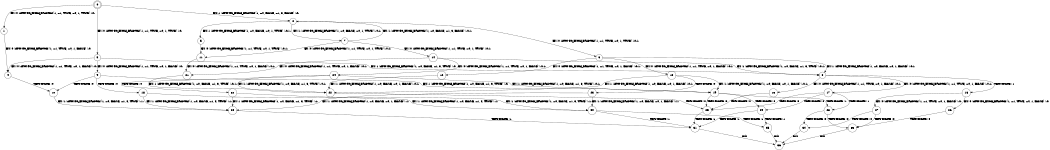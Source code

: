 digraph BCG {
size = "7, 10.5";
center = TRUE;
node [shape = circle];
0 [peripheries = 2];
0 -> 1 [label = "EX !0 !ATOMIC_EXCH_BRANCH (1, +1, TRUE, +0, 1, TRUE) !:0:"];
0 -> 2 [label = "EX !1 !ATOMIC_EXCH_BRANCH (1, +0, FALSE, +1, 3, FALSE) !:0:"];
0 -> 3 [label = "EX !0 !ATOMIC_EXCH_BRANCH (1, +1, TRUE, +0, 1, TRUE) !:0:"];
1 -> 4 [label = "EX !0 !ATOMIC_EXCH_BRANCH (1, +1, TRUE, +0, 1, FALSE) !:0:"];
2 -> 5 [label = "EX !1 !ATOMIC_EXCH_BRANCH (1, +0, FALSE, +0, 1, TRUE) !:0:1:"];
2 -> 6 [label = "EX !0 !ATOMIC_EXCH_BRANCH (1, +1, TRUE, +0, 1, TRUE) !:0:1:"];
2 -> 7 [label = "EX !1 !ATOMIC_EXCH_BRANCH (1, +0, FALSE, +0, 1, TRUE) !:0:1:"];
3 -> 4 [label = "EX !0 !ATOMIC_EXCH_BRANCH (1, +1, TRUE, +0, 1, FALSE) !:0:"];
3 -> 8 [label = "EX !1 !ATOMIC_EXCH_BRANCH (1, +0, FALSE, +1, 3, TRUE) !:0:"];
3 -> 9 [label = "EX !0 !ATOMIC_EXCH_BRANCH (1, +1, TRUE, +0, 1, FALSE) !:0:"];
4 -> 10 [label = "TERMINATE !0"];
5 -> 11 [label = "EX !0 !ATOMIC_EXCH_BRANCH (1, +1, TRUE, +0, 1, TRUE) !:0:1:"];
6 -> 12 [label = "EX !0 !ATOMIC_EXCH_BRANCH (1, +1, TRUE, +0, 1, FALSE) !:0:1:"];
6 -> 8 [label = "EX !1 !ATOMIC_EXCH_BRANCH (1, +0, FALSE, +0, 1, FALSE) !:0:1:"];
6 -> 13 [label = "EX !0 !ATOMIC_EXCH_BRANCH (1, +1, TRUE, +0, 1, FALSE) !:0:1:"];
7 -> 11 [label = "EX !0 !ATOMIC_EXCH_BRANCH (1, +1, TRUE, +0, 1, TRUE) !:0:1:"];
7 -> 14 [label = "EX !0 !ATOMIC_EXCH_BRANCH (1, +1, TRUE, +0, 1, TRUE) !:0:1:"];
7 -> 2 [label = "EX !1 !ATOMIC_EXCH_BRANCH (1, +0, FALSE, +1, 3, FALSE) !:0:1:"];
8 -> 15 [label = "EX !0 !ATOMIC_EXCH_BRANCH (1, +1, TRUE, +0, 1, FALSE) !:0:1:"];
8 -> 16 [label = "TERMINATE !1"];
8 -> 17 [label = "EX !0 !ATOMIC_EXCH_BRANCH (1, +1, TRUE, +0, 1, FALSE) !:0:1:"];
9 -> 10 [label = "TERMINATE !0"];
9 -> 18 [label = "TERMINATE !0"];
9 -> 19 [label = "EX !1 !ATOMIC_EXCH_BRANCH (1, +0, FALSE, +1, 3, TRUE) !:0:"];
10 -> 20 [label = "EX !1 !ATOMIC_EXCH_BRANCH (1, +0, FALSE, +1, 3, TRUE) !:1:"];
11 -> 21 [label = "EX !0 !ATOMIC_EXCH_BRANCH (1, +1, TRUE, +0, 1, FALSE) !:0:1:"];
12 -> 22 [label = "EX !1 !ATOMIC_EXCH_BRANCH (1, +0, FALSE, +0, 1, FALSE) !:0:1:"];
13 -> 22 [label = "EX !1 !ATOMIC_EXCH_BRANCH (1, +0, FALSE, +0, 1, FALSE) !:0:1:"];
13 -> 23 [label = "TERMINATE !0"];
13 -> 19 [label = "EX !1 !ATOMIC_EXCH_BRANCH (1, +0, FALSE, +0, 1, FALSE) !:0:1:"];
14 -> 21 [label = "EX !0 !ATOMIC_EXCH_BRANCH (1, +1, TRUE, +0, 1, FALSE) !:0:1:"];
14 -> 8 [label = "EX !1 !ATOMIC_EXCH_BRANCH (1, +0, FALSE, +1, 3, TRUE) !:0:1:"];
14 -> 24 [label = "EX !0 !ATOMIC_EXCH_BRANCH (1, +1, TRUE, +0, 1, FALSE) !:0:1:"];
15 -> 25 [label = "TERMINATE !0"];
16 -> 26 [label = "EX !0 !ATOMIC_EXCH_BRANCH (1, +1, TRUE, +0, 1, FALSE) !:0:"];
16 -> 27 [label = "EX !0 !ATOMIC_EXCH_BRANCH (1, +1, TRUE, +0, 1, FALSE) !:0:"];
17 -> 25 [label = "TERMINATE !0"];
17 -> 28 [label = "TERMINATE !1"];
17 -> 29 [label = "TERMINATE !0"];
18 -> 20 [label = "EX !1 !ATOMIC_EXCH_BRANCH (1, +0, FALSE, +1, 3, TRUE) !:1:"];
18 -> 30 [label = "EX !1 !ATOMIC_EXCH_BRANCH (1, +0, FALSE, +1, 3, TRUE) !:1:"];
19 -> 25 [label = "TERMINATE !0"];
19 -> 28 [label = "TERMINATE !1"];
19 -> 29 [label = "TERMINATE !0"];
20 -> 31 [label = "TERMINATE !1"];
21 -> 22 [label = "EX !1 !ATOMIC_EXCH_BRANCH (1, +0, FALSE, +1, 3, TRUE) !:0:1:"];
22 -> 25 [label = "TERMINATE !0"];
23 -> 20 [label = "EX !1 !ATOMIC_EXCH_BRANCH (1, +0, FALSE, +0, 1, FALSE) !:1:"];
23 -> 30 [label = "EX !1 !ATOMIC_EXCH_BRANCH (1, +0, FALSE, +0, 1, FALSE) !:1:"];
24 -> 22 [label = "EX !1 !ATOMIC_EXCH_BRANCH (1, +0, FALSE, +1, 3, TRUE) !:0:1:"];
24 -> 32 [label = "TERMINATE !0"];
24 -> 19 [label = "EX !1 !ATOMIC_EXCH_BRANCH (1, +0, FALSE, +1, 3, TRUE) !:0:1:"];
25 -> 31 [label = "TERMINATE !1"];
26 -> 33 [label = "TERMINATE !0"];
27 -> 33 [label = "TERMINATE !0"];
27 -> 34 [label = "TERMINATE !0"];
28 -> 33 [label = "TERMINATE !0"];
28 -> 34 [label = "TERMINATE !0"];
29 -> 31 [label = "TERMINATE !1"];
29 -> 35 [label = "TERMINATE !1"];
30 -> 31 [label = "TERMINATE !1"];
30 -> 35 [label = "TERMINATE !1"];
31 -> 36 [label = "exit"];
32 -> 20 [label = "EX !1 !ATOMIC_EXCH_BRANCH (1, +0, FALSE, +1, 3, TRUE) !:1:"];
32 -> 30 [label = "EX !1 !ATOMIC_EXCH_BRANCH (1, +0, FALSE, +1, 3, TRUE) !:1:"];
33 -> 36 [label = "exit"];
34 -> 36 [label = "exit"];
35 -> 36 [label = "exit"];
}
